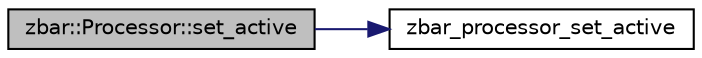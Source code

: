 digraph G
{
  edge [fontname="Helvetica",fontsize="10",labelfontname="Helvetica",labelfontsize="10"];
  node [fontname="Helvetica",fontsize="10",shape=record];
  rankdir=LR;
  Node1 [label="zbar::Processor::set_active",height=0.2,width=0.4,color="black", fillcolor="grey75", style="filled" fontcolor="black"];
  Node1 -> Node2 [color="midnightblue",fontsize="10",style="solid",fontname="Helvetica"];
  Node2 [label="zbar_processor_set_active",height=0.2,width=0.4,color="black", fillcolor="white", style="filled",URL="$zbar_8h.html#ad4e6e7b16fe69b6460d14b11c12520c3"];
}
